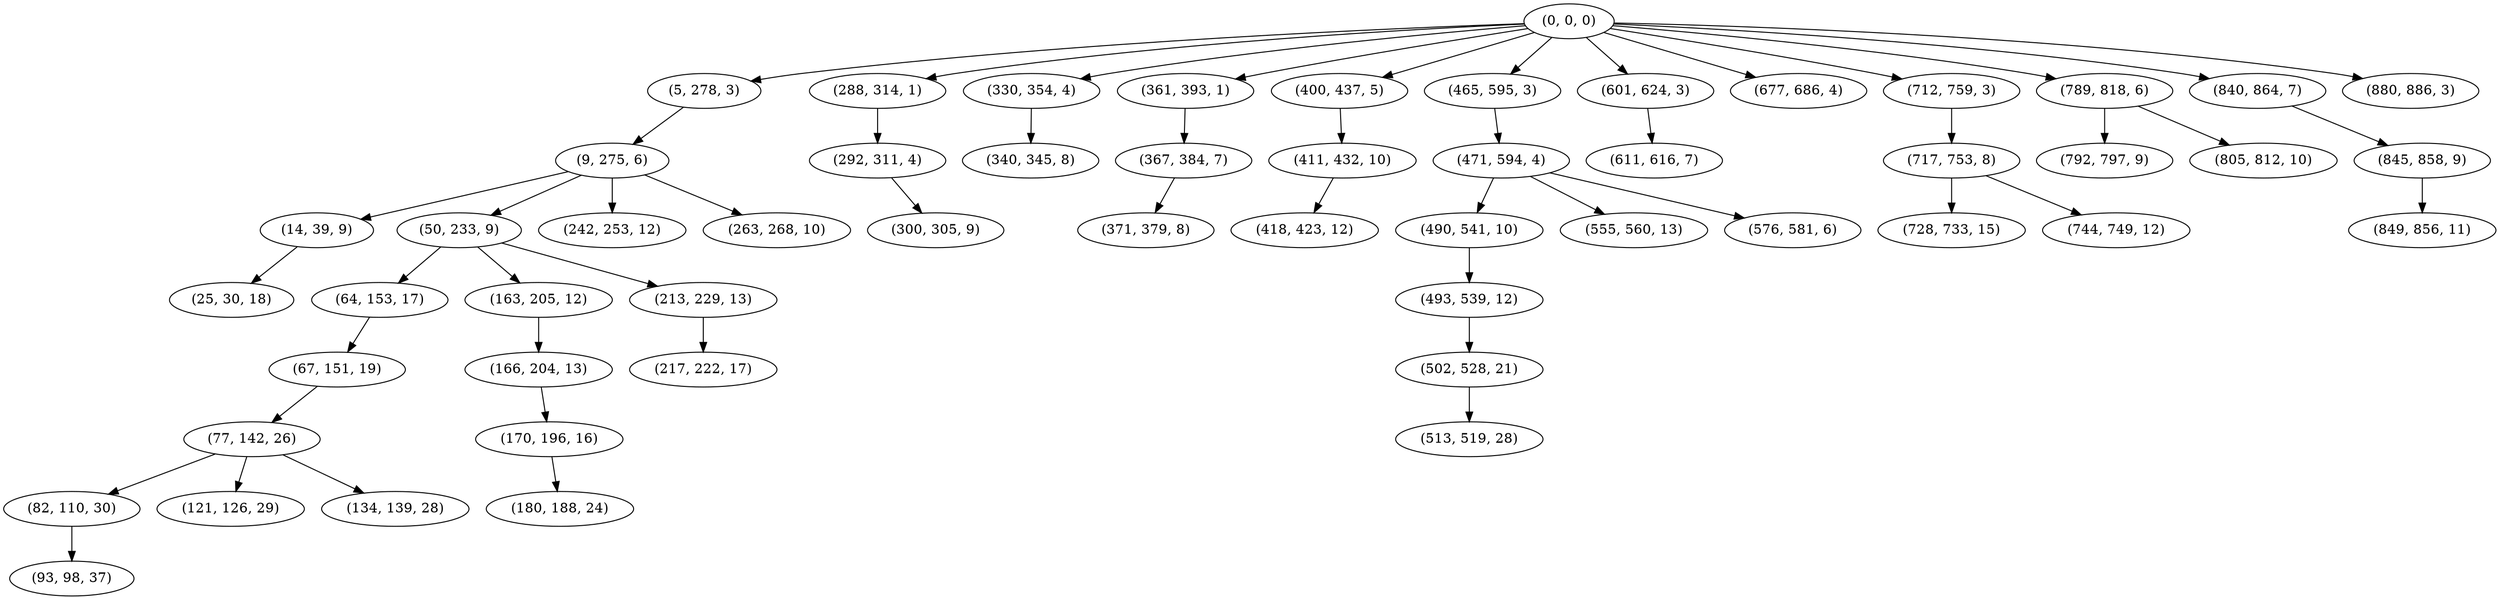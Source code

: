 digraph tree {
    "(0, 0, 0)";
    "(5, 278, 3)";
    "(9, 275, 6)";
    "(14, 39, 9)";
    "(25, 30, 18)";
    "(50, 233, 9)";
    "(64, 153, 17)";
    "(67, 151, 19)";
    "(77, 142, 26)";
    "(82, 110, 30)";
    "(93, 98, 37)";
    "(121, 126, 29)";
    "(134, 139, 28)";
    "(163, 205, 12)";
    "(166, 204, 13)";
    "(170, 196, 16)";
    "(180, 188, 24)";
    "(213, 229, 13)";
    "(217, 222, 17)";
    "(242, 253, 12)";
    "(263, 268, 10)";
    "(288, 314, 1)";
    "(292, 311, 4)";
    "(300, 305, 9)";
    "(330, 354, 4)";
    "(340, 345, 8)";
    "(361, 393, 1)";
    "(367, 384, 7)";
    "(371, 379, 8)";
    "(400, 437, 5)";
    "(411, 432, 10)";
    "(418, 423, 12)";
    "(465, 595, 3)";
    "(471, 594, 4)";
    "(490, 541, 10)";
    "(493, 539, 12)";
    "(502, 528, 21)";
    "(513, 519, 28)";
    "(555, 560, 13)";
    "(576, 581, 6)";
    "(601, 624, 3)";
    "(611, 616, 7)";
    "(677, 686, 4)";
    "(712, 759, 3)";
    "(717, 753, 8)";
    "(728, 733, 15)";
    "(744, 749, 12)";
    "(789, 818, 6)";
    "(792, 797, 9)";
    "(805, 812, 10)";
    "(840, 864, 7)";
    "(845, 858, 9)";
    "(849, 856, 11)";
    "(880, 886, 3)";
    "(0, 0, 0)" -> "(5, 278, 3)";
    "(0, 0, 0)" -> "(288, 314, 1)";
    "(0, 0, 0)" -> "(330, 354, 4)";
    "(0, 0, 0)" -> "(361, 393, 1)";
    "(0, 0, 0)" -> "(400, 437, 5)";
    "(0, 0, 0)" -> "(465, 595, 3)";
    "(0, 0, 0)" -> "(601, 624, 3)";
    "(0, 0, 0)" -> "(677, 686, 4)";
    "(0, 0, 0)" -> "(712, 759, 3)";
    "(0, 0, 0)" -> "(789, 818, 6)";
    "(0, 0, 0)" -> "(840, 864, 7)";
    "(0, 0, 0)" -> "(880, 886, 3)";
    "(5, 278, 3)" -> "(9, 275, 6)";
    "(9, 275, 6)" -> "(14, 39, 9)";
    "(9, 275, 6)" -> "(50, 233, 9)";
    "(9, 275, 6)" -> "(242, 253, 12)";
    "(9, 275, 6)" -> "(263, 268, 10)";
    "(14, 39, 9)" -> "(25, 30, 18)";
    "(50, 233, 9)" -> "(64, 153, 17)";
    "(50, 233, 9)" -> "(163, 205, 12)";
    "(50, 233, 9)" -> "(213, 229, 13)";
    "(64, 153, 17)" -> "(67, 151, 19)";
    "(67, 151, 19)" -> "(77, 142, 26)";
    "(77, 142, 26)" -> "(82, 110, 30)";
    "(77, 142, 26)" -> "(121, 126, 29)";
    "(77, 142, 26)" -> "(134, 139, 28)";
    "(82, 110, 30)" -> "(93, 98, 37)";
    "(163, 205, 12)" -> "(166, 204, 13)";
    "(166, 204, 13)" -> "(170, 196, 16)";
    "(170, 196, 16)" -> "(180, 188, 24)";
    "(213, 229, 13)" -> "(217, 222, 17)";
    "(288, 314, 1)" -> "(292, 311, 4)";
    "(292, 311, 4)" -> "(300, 305, 9)";
    "(330, 354, 4)" -> "(340, 345, 8)";
    "(361, 393, 1)" -> "(367, 384, 7)";
    "(367, 384, 7)" -> "(371, 379, 8)";
    "(400, 437, 5)" -> "(411, 432, 10)";
    "(411, 432, 10)" -> "(418, 423, 12)";
    "(465, 595, 3)" -> "(471, 594, 4)";
    "(471, 594, 4)" -> "(490, 541, 10)";
    "(471, 594, 4)" -> "(555, 560, 13)";
    "(471, 594, 4)" -> "(576, 581, 6)";
    "(490, 541, 10)" -> "(493, 539, 12)";
    "(493, 539, 12)" -> "(502, 528, 21)";
    "(502, 528, 21)" -> "(513, 519, 28)";
    "(601, 624, 3)" -> "(611, 616, 7)";
    "(712, 759, 3)" -> "(717, 753, 8)";
    "(717, 753, 8)" -> "(728, 733, 15)";
    "(717, 753, 8)" -> "(744, 749, 12)";
    "(789, 818, 6)" -> "(792, 797, 9)";
    "(789, 818, 6)" -> "(805, 812, 10)";
    "(840, 864, 7)" -> "(845, 858, 9)";
    "(845, 858, 9)" -> "(849, 856, 11)";
}
